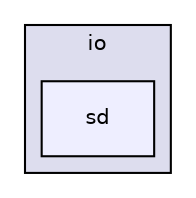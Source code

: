 digraph "D:/Pool/eclipse-workspace_aarch64/newspace/raspiOS/include/io/sd" {
  compound=true
  node [ fontsize="10", fontname="Helvetica"];
  edge [ labelfontsize="10", labelfontname="Helvetica"];
  subgraph clusterdir_a00b633439466cbb1729245c7f66f564 {
    graph [ bgcolor="#ddddee", pencolor="black", label="io" fontname="Helvetica", fontsize="10", URL="dir_a00b633439466cbb1729245c7f66f564.html"]
  dir_278c267bd9d3a9ac36839ce6e43fa7eb [shape=box, label="sd", style="filled", fillcolor="#eeeeff", pencolor="black", URL="dir_278c267bd9d3a9ac36839ce6e43fa7eb.html"];
  }
}
